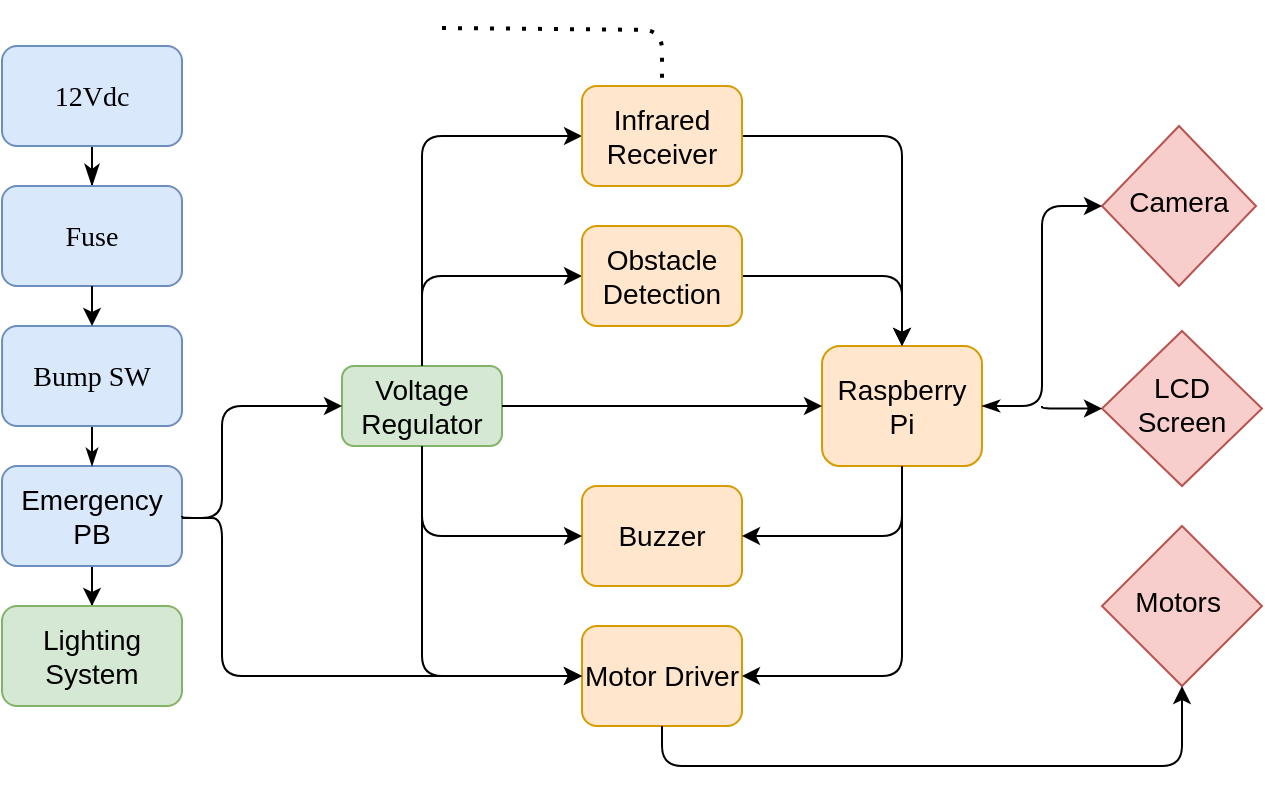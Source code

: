 <mxfile version="14.5.7" type="github">
  <diagram id="C5RBs43oDa-KdzZeNtuy" name="Page-1">
    <mxGraphModel dx="813" dy="435" grid="1" gridSize="10" guides="1" tooltips="1" connect="1" arrows="1" fold="1" page="1" pageScale="1" pageWidth="1169" pageHeight="827" math="0" shadow="0">
      <root>
        <mxCell id="WIyWlLk6GJQsqaUBKTNV-0" />
        <mxCell id="WIyWlLk6GJQsqaUBKTNV-1" parent="WIyWlLk6GJQsqaUBKTNV-0" />
        <mxCell id="WIyWlLk6GJQsqaUBKTNV-2" value="" style="rounded=0;html=1;jettySize=auto;orthogonalLoop=1;fontSize=14;endArrow=classicThin;endFill=1;endSize=8;strokeWidth=1;shadow=0;labelBackgroundColor=none;edgeStyle=orthogonalEdgeStyle;entryX=0.5;entryY=0;entryDx=0;entryDy=0;fontStyle=0" parent="WIyWlLk6GJQsqaUBKTNV-1" source="WIyWlLk6GJQsqaUBKTNV-3" target="0r2HV4K2QTjgtXnlsxYj-81" edge="1">
          <mxGeometry relative="1" as="geometry">
            <mxPoint x="70.039" y="62.018" as="targetPoint" />
          </mxGeometry>
        </mxCell>
        <mxCell id="WIyWlLk6GJQsqaUBKTNV-3" value="&lt;font style=&quot;font-size: 14px;&quot; face=&quot;Verdana&quot;&gt;12Vdc&lt;/font&gt;" style="rounded=1;whiteSpace=wrap;html=1;fontSize=14;glass=0;strokeWidth=1;shadow=0;fillColor=#dae8fc;strokeColor=#6c8ebf;fontStyle=0" parent="WIyWlLk6GJQsqaUBKTNV-1" vertex="1">
          <mxGeometry x="30" y="40" width="90" height="50" as="geometry" />
        </mxCell>
        <mxCell id="WIyWlLk6GJQsqaUBKTNV-7" value="Voltage Regulator" style="rounded=1;whiteSpace=wrap;html=1;fontSize=14;glass=0;strokeWidth=1;shadow=0;fillColor=#d5e8d4;strokeColor=#82b366;fontStyle=0" parent="WIyWlLk6GJQsqaUBKTNV-1" vertex="1">
          <mxGeometry x="200" y="200" width="80" height="40" as="geometry" />
        </mxCell>
        <mxCell id="i1Axv6EQ_NbwKPUd9YdL-0" value="" style="edgeStyle=orthogonalEdgeStyle;rounded=0;orthogonalLoop=1;jettySize=auto;html=1;" parent="WIyWlLk6GJQsqaUBKTNV-1" source="WIyWlLk6GJQsqaUBKTNV-11" target="0r2HV4K2QTjgtXnlsxYj-35" edge="1">
          <mxGeometry relative="1" as="geometry" />
        </mxCell>
        <mxCell id="WIyWlLk6GJQsqaUBKTNV-11" value="Emergency PB" style="rounded=1;whiteSpace=wrap;html=1;fontSize=14;glass=0;strokeWidth=1;shadow=0;fillColor=#dae8fc;strokeColor=#6c8ebf;fontStyle=0" parent="WIyWlLk6GJQsqaUBKTNV-1" vertex="1">
          <mxGeometry x="30" y="250" width="89.99" height="50" as="geometry" />
        </mxCell>
        <mxCell id="k6IdxFrygBDuomq4NKAA-1" value="" style="endArrow=classicThin;html=1;entryX=0.5;entryY=0;entryDx=0;entryDy=0;endFill=1;fontSize=14;exitX=0.5;exitY=1;exitDx=0;exitDy=0;fontStyle=0" parent="WIyWlLk6GJQsqaUBKTNV-1" source="0r2HV4K2QTjgtXnlsxYj-82" target="WIyWlLk6GJQsqaUBKTNV-11" edge="1">
          <mxGeometry width="50" height="50" relative="1" as="geometry">
            <mxPoint x="70.02" y="182" as="sourcePoint" />
            <mxPoint x="120.02" y="132" as="targetPoint" />
            <Array as="points" />
          </mxGeometry>
        </mxCell>
        <mxCell id="0r2HV4K2QTjgtXnlsxYj-4" value="Raspberry Pi" style="rounded=1;whiteSpace=wrap;html=1;fontSize=14;glass=0;strokeWidth=1;shadow=0;fillColor=#ffe6cc;strokeColor=#d79b00;fontStyle=0" parent="WIyWlLk6GJQsqaUBKTNV-1" vertex="1">
          <mxGeometry x="440" y="190" width="80" height="60" as="geometry" />
        </mxCell>
        <mxCell id="0r2HV4K2QTjgtXnlsxYj-11" value="" style="shape=image;html=1;verticalAlign=top;verticalLabelPosition=bottom;labelBackgroundColor=#ffffff;imageAspect=0;aspect=fixed;image=https://cdn0.iconfinder.com/data/icons/google-material-design-3-0/48/ic_settings_remote_48px-128.png;rounded=1;shadow=1;glass=0;strokeWidth=1;fontFamily=Helvetica;fontStyle=0;fontSize=14;" parent="WIyWlLk6GJQsqaUBKTNV-1" vertex="1">
          <mxGeometry x="230" y="21" width="20" height="20" as="geometry" />
        </mxCell>
        <mxCell id="0r2HV4K2QTjgtXnlsxYj-29" value="" style="edgeStyle=segmentEdgeStyle;endArrow=classic;html=1;entryX=0;entryY=0.5;entryDx=0;entryDy=0;fontSize=14;fontStyle=0" parent="WIyWlLk6GJQsqaUBKTNV-1" target="WIyWlLk6GJQsqaUBKTNV-7" edge="1">
          <mxGeometry width="50" height="50" relative="1" as="geometry">
            <mxPoint x="120" y="276" as="sourcePoint" />
            <mxPoint x="150" y="120" as="targetPoint" />
            <Array as="points">
              <mxPoint x="140" y="276" />
              <mxPoint x="140" y="220" />
            </Array>
          </mxGeometry>
        </mxCell>
        <mxCell id="0r2HV4K2QTjgtXnlsxYj-35" value="Lighting System" style="rounded=1;whiteSpace=wrap;html=1;fontSize=14;glass=0;strokeWidth=1;shadow=0;fillColor=#d5e8d4;strokeColor=#82b366;fontStyle=0" parent="WIyWlLk6GJQsqaUBKTNV-1" vertex="1">
          <mxGeometry x="30" y="320" width="89.99" height="50" as="geometry" />
        </mxCell>
        <mxCell id="0r2HV4K2QTjgtXnlsxYj-47" value="Motors&amp;nbsp;" style="rhombus;whiteSpace=wrap;html=1;shadow=0;fontFamily=Helvetica;fontSize=14;align=center;strokeWidth=1;spacing=6;spacingTop=-4;fillColor=#f8cecc;strokeColor=#b85450;fontStyle=0" parent="WIyWlLk6GJQsqaUBKTNV-1" vertex="1">
          <mxGeometry x="580" y="280" width="80" height="80" as="geometry" />
        </mxCell>
        <mxCell id="0r2HV4K2QTjgtXnlsxYj-58" value="Motor Driver" style="rounded=1;whiteSpace=wrap;html=1;fontSize=14;glass=0;strokeWidth=1;shadow=0;fillColor=#ffe6cc;strokeColor=#d79b00;fontStyle=0" parent="WIyWlLk6GJQsqaUBKTNV-1" vertex="1">
          <mxGeometry x="320" y="330" width="80" height="50" as="geometry" />
        </mxCell>
        <mxCell id="0r2HV4K2QTjgtXnlsxYj-60" value="" style="edgeStyle=segmentEdgeStyle;endArrow=classic;html=1;exitX=1;exitY=0.5;exitDx=0;exitDy=0;fontSize=14;fontStyle=0;entryX=0;entryY=0.5;entryDx=0;entryDy=0;" parent="WIyWlLk6GJQsqaUBKTNV-1" source="WIyWlLk6GJQsqaUBKTNV-11" target="0r2HV4K2QTjgtXnlsxYj-58" edge="1">
          <mxGeometry width="50" height="50" relative="1" as="geometry">
            <mxPoint x="100" y="180" as="sourcePoint" />
            <mxPoint x="300" y="330" as="targetPoint" />
            <Array as="points">
              <mxPoint x="120" y="276" />
              <mxPoint x="140" y="276" />
              <mxPoint x="140" y="355" />
            </Array>
          </mxGeometry>
        </mxCell>
        <mxCell id="0r2HV4K2QTjgtXnlsxYj-61" value="" style="edgeStyle=segmentEdgeStyle;endArrow=classic;html=1;fontSize=14;fontStyle=0;entryX=0;entryY=0.5;entryDx=0;entryDy=0;" parent="WIyWlLk6GJQsqaUBKTNV-1" target="0r2HV4K2QTjgtXnlsxYj-58" edge="1">
          <mxGeometry width="50" height="50" relative="1" as="geometry">
            <mxPoint x="240" y="240" as="sourcePoint" />
            <mxPoint x="300" y="340" as="targetPoint" />
            <Array as="points">
              <mxPoint x="240" y="355" />
            </Array>
          </mxGeometry>
        </mxCell>
        <mxCell id="0r2HV4K2QTjgtXnlsxYj-63" value="Buzzer" style="rounded=1;whiteSpace=wrap;html=1;fontSize=14;glass=0;strokeWidth=1;shadow=0;fillColor=#ffe6cc;strokeColor=#d79b00;fontStyle=0" parent="WIyWlLk6GJQsqaUBKTNV-1" vertex="1">
          <mxGeometry x="320" y="260" width="80" height="50" as="geometry" />
        </mxCell>
        <mxCell id="0r2HV4K2QTjgtXnlsxYj-64" value="" style="edgeStyle=segmentEdgeStyle;endArrow=classic;html=1;entryX=0;entryY=0.5;entryDx=0;entryDy=0;exitX=0.5;exitY=1;exitDx=0;exitDy=0;jumpStyle=gap;fontSize=14;fontStyle=0" parent="WIyWlLk6GJQsqaUBKTNV-1" source="WIyWlLk6GJQsqaUBKTNV-7" target="0r2HV4K2QTjgtXnlsxYj-63" edge="1">
          <mxGeometry width="50" height="50" relative="1" as="geometry">
            <mxPoint x="190" y="260" as="sourcePoint" />
            <mxPoint x="240" y="210" as="targetPoint" />
            <Array as="points">
              <mxPoint x="240" y="285" />
            </Array>
          </mxGeometry>
        </mxCell>
        <mxCell id="0r2HV4K2QTjgtXnlsxYj-65" value="" style="edgeStyle=segmentEdgeStyle;endArrow=classic;html=1;entryX=0;entryY=0.5;entryDx=0;entryDy=0;exitX=0.5;exitY=0;exitDx=0;exitDy=0;fontSize=14;fontStyle=0" parent="WIyWlLk6GJQsqaUBKTNV-1" source="WIyWlLk6GJQsqaUBKTNV-7" target="i1Axv6EQ_NbwKPUd9YdL-2" edge="1">
          <mxGeometry width="50" height="50" relative="1" as="geometry">
            <mxPoint x="230" y="175" as="sourcePoint" />
            <mxPoint x="280" y="155" as="targetPoint" />
            <Array as="points">
              <mxPoint x="240" y="155" />
            </Array>
          </mxGeometry>
        </mxCell>
        <mxCell id="0r2HV4K2QTjgtXnlsxYj-66" value="" style="edgeStyle=segmentEdgeStyle;endArrow=classic;html=1;entryX=0;entryY=0.5;entryDx=0;entryDy=0;exitX=0.5;exitY=0;exitDx=0;exitDy=0;fontSize=14;fontStyle=0" parent="WIyWlLk6GJQsqaUBKTNV-1" source="WIyWlLk6GJQsqaUBKTNV-7" target="i1Axv6EQ_NbwKPUd9YdL-1" edge="1">
          <mxGeometry width="50" height="50" relative="1" as="geometry">
            <mxPoint x="250.0" y="210" as="sourcePoint" />
            <mxPoint x="280" y="85" as="targetPoint" />
            <Array as="points">
              <mxPoint x="240" y="85" />
            </Array>
          </mxGeometry>
        </mxCell>
        <mxCell id="0r2HV4K2QTjgtXnlsxYj-67" value="" style="edgeStyle=segmentEdgeStyle;endArrow=classic;html=1;entryX=0.5;entryY=0;entryDx=0;entryDy=0;exitX=1;exitY=0.5;exitDx=0;exitDy=0;fontSize=14;fontStyle=0" parent="WIyWlLk6GJQsqaUBKTNV-1" source="i1Axv6EQ_NbwKPUd9YdL-1" target="0r2HV4K2QTjgtXnlsxYj-4" edge="1">
          <mxGeometry width="50" height="50" relative="1" as="geometry">
            <mxPoint x="360" y="85" as="sourcePoint" />
            <mxPoint x="220" y="150" as="targetPoint" />
            <Array as="points">
              <mxPoint x="480" y="85" />
            </Array>
          </mxGeometry>
        </mxCell>
        <mxCell id="0r2HV4K2QTjgtXnlsxYj-68" value="" style="edgeStyle=segmentEdgeStyle;endArrow=classic;html=1;entryX=0.5;entryY=0;entryDx=0;entryDy=0;fontSize=14;fontStyle=0;exitX=1;exitY=0.5;exitDx=0;exitDy=0;" parent="WIyWlLk6GJQsqaUBKTNV-1" source="i1Axv6EQ_NbwKPUd9YdL-2" target="0r2HV4K2QTjgtXnlsxYj-4" edge="1">
          <mxGeometry width="50" height="50" relative="1" as="geometry">
            <mxPoint x="360" y="155" as="sourcePoint" />
            <mxPoint x="420" y="190.0" as="targetPoint" />
            <Array as="points">
              <mxPoint x="480" y="155" />
            </Array>
          </mxGeometry>
        </mxCell>
        <mxCell id="0r2HV4K2QTjgtXnlsxYj-69" value="" style="edgeStyle=segmentEdgeStyle;endArrow=classic;html=1;entryX=1;entryY=0.5;entryDx=0;entryDy=0;exitX=0.5;exitY=1;exitDx=0;exitDy=0;fontSize=14;fontStyle=0" parent="WIyWlLk6GJQsqaUBKTNV-1" source="0r2HV4K2QTjgtXnlsxYj-4" target="0r2HV4K2QTjgtXnlsxYj-63" edge="1">
          <mxGeometry width="50" height="50" relative="1" as="geometry">
            <mxPoint x="260" y="190" as="sourcePoint" />
            <mxPoint x="310" y="140" as="targetPoint" />
            <Array as="points">
              <mxPoint x="480" y="285" />
            </Array>
          </mxGeometry>
        </mxCell>
        <mxCell id="0r2HV4K2QTjgtXnlsxYj-70" value="" style="edgeStyle=segmentEdgeStyle;endArrow=classic;html=1;exitX=0.5;exitY=1;exitDx=0;exitDy=0;entryX=1;entryY=0.5;entryDx=0;entryDy=0;fontSize=14;fontStyle=0" parent="WIyWlLk6GJQsqaUBKTNV-1" source="0r2HV4K2QTjgtXnlsxYj-4" target="0r2HV4K2QTjgtXnlsxYj-58" edge="1">
          <mxGeometry width="50" height="50" relative="1" as="geometry">
            <mxPoint x="410" y="300" as="sourcePoint" />
            <mxPoint x="350" y="300" as="targetPoint" />
            <Array as="points">
              <mxPoint x="480" y="355" />
            </Array>
          </mxGeometry>
        </mxCell>
        <mxCell id="0r2HV4K2QTjgtXnlsxYj-71" value="" style="edgeStyle=segmentEdgeStyle;endArrow=classic;html=1;entryX=0.5;entryY=1;entryDx=0;entryDy=0;exitX=0.5;exitY=1;exitDx=0;exitDy=0;fontSize=14;fontStyle=0" parent="WIyWlLk6GJQsqaUBKTNV-1" source="0r2HV4K2QTjgtXnlsxYj-58" target="0r2HV4K2QTjgtXnlsxYj-47" edge="1">
          <mxGeometry width="50" height="50" relative="1" as="geometry">
            <mxPoint x="430" y="305" as="sourcePoint" />
            <mxPoint x="440" y="320" as="targetPoint" />
            <Array as="points">
              <mxPoint x="360" y="400" />
              <mxPoint x="620" y="400" />
            </Array>
          </mxGeometry>
        </mxCell>
        <mxCell id="0r2HV4K2QTjgtXnlsxYj-72" value="LCD Screen" style="rhombus;whiteSpace=wrap;html=1;shadow=0;fontFamily=Helvetica;fontSize=14;align=center;strokeWidth=1;spacing=6;spacingTop=-4;fillColor=#f8cecc;strokeColor=#b85450;fontStyle=0" parent="WIyWlLk6GJQsqaUBKTNV-1" vertex="1">
          <mxGeometry x="580" y="182.5" width="80" height="77.5" as="geometry" />
        </mxCell>
        <mxCell id="0r2HV4K2QTjgtXnlsxYj-73" value="Camera" style="rhombus;whiteSpace=wrap;html=1;shadow=0;fontFamily=Helvetica;fontSize=14;align=center;strokeWidth=1;spacing=6;spacingTop=-4;fillColor=#f8cecc;strokeColor=#b85450;fontStyle=0" parent="WIyWlLk6GJQsqaUBKTNV-1" vertex="1">
          <mxGeometry x="580" y="80" width="77" height="80" as="geometry" />
        </mxCell>
        <mxCell id="0r2HV4K2QTjgtXnlsxYj-77" value="" style="edgeStyle=segmentEdgeStyle;endArrow=classic;html=1;entryX=0;entryY=0.5;entryDx=0;entryDy=0;exitX=1;exitY=0.5;exitDx=0;exitDy=0;startArrow=classicThin;startFill=1;fontSize=14;fontStyle=0" parent="WIyWlLk6GJQsqaUBKTNV-1" source="0r2HV4K2QTjgtXnlsxYj-4" target="0r2HV4K2QTjgtXnlsxYj-73" edge="1">
          <mxGeometry width="50" height="50" relative="1" as="geometry">
            <mxPoint x="290" y="270" as="sourcePoint" />
            <mxPoint x="340" y="220" as="targetPoint" />
            <Array as="points">
              <mxPoint x="550" y="220" />
              <mxPoint x="550" y="120" />
            </Array>
          </mxGeometry>
        </mxCell>
        <mxCell id="0r2HV4K2QTjgtXnlsxYj-79" value="" style="edgeStyle=segmentEdgeStyle;endArrow=classic;html=1;entryX=0;entryY=0.5;entryDx=0;entryDy=0;fontSize=14;fontStyle=0" parent="WIyWlLk6GJQsqaUBKTNV-1" target="0r2HV4K2QTjgtXnlsxYj-72" edge="1">
          <mxGeometry width="50" height="50" relative="1" as="geometry">
            <mxPoint x="550" y="220" as="sourcePoint" />
            <mxPoint x="260" y="230" as="targetPoint" />
            <Array as="points">
              <mxPoint x="550" y="220" />
              <mxPoint x="550" y="235" />
            </Array>
          </mxGeometry>
        </mxCell>
        <mxCell id="0r2HV4K2QTjgtXnlsxYj-81" value="&lt;font style=&quot;font-size: 14px;&quot; face=&quot;Verdana&quot;&gt;Fuse&lt;/font&gt;" style="rounded=1;whiteSpace=wrap;html=1;fontSize=14;glass=0;strokeWidth=1;shadow=0;fillColor=#dae8fc;strokeColor=#6c8ebf;fontStyle=0" parent="WIyWlLk6GJQsqaUBKTNV-1" vertex="1">
          <mxGeometry x="30" y="110" width="90" height="50" as="geometry" />
        </mxCell>
        <mxCell id="0r2HV4K2QTjgtXnlsxYj-82" value="&lt;font style=&quot;font-size: 14px;&quot; face=&quot;Verdana&quot;&gt;Bump SW&lt;/font&gt;" style="rounded=1;whiteSpace=wrap;html=1;fontSize=14;glass=0;strokeWidth=1;shadow=0;fillColor=#dae8fc;strokeColor=#6c8ebf;fontStyle=0" parent="WIyWlLk6GJQsqaUBKTNV-1" vertex="1">
          <mxGeometry x="30.03" y="180" width="89.97" height="50" as="geometry" />
        </mxCell>
        <mxCell id="0r2HV4K2QTjgtXnlsxYj-85" value="" style="endArrow=classic;html=1;fontSize=14;entryX=0.5;entryY=0;entryDx=0;entryDy=0;exitX=0.5;exitY=1;exitDx=0;exitDy=0;fontStyle=0" parent="WIyWlLk6GJQsqaUBKTNV-1" source="0r2HV4K2QTjgtXnlsxYj-81" target="0r2HV4K2QTjgtXnlsxYj-82" edge="1">
          <mxGeometry width="50" height="50" relative="1" as="geometry">
            <mxPoint x="150.01" y="172" as="sourcePoint" />
            <mxPoint x="200.01" y="122" as="targetPoint" />
          </mxGeometry>
        </mxCell>
        <mxCell id="i1Axv6EQ_NbwKPUd9YdL-1" value="Infrared Receiver" style="rounded=1;whiteSpace=wrap;html=1;fontSize=14;glass=0;strokeWidth=1;shadow=0;fillColor=#ffe6cc;strokeColor=#d79b00;fontStyle=0" parent="WIyWlLk6GJQsqaUBKTNV-1" vertex="1">
          <mxGeometry x="320" y="60" width="80" height="50" as="geometry" />
        </mxCell>
        <mxCell id="i1Axv6EQ_NbwKPUd9YdL-2" value="Obstacle Detection" style="rounded=1;whiteSpace=wrap;html=1;fontSize=14;glass=0;strokeWidth=1;shadow=0;fillColor=#ffe6cc;strokeColor=#d79b00;fontStyle=0" parent="WIyWlLk6GJQsqaUBKTNV-1" vertex="1">
          <mxGeometry x="320" y="130" width="80" height="50" as="geometry" />
        </mxCell>
        <mxCell id="i1Axv6EQ_NbwKPUd9YdL-3" value="" style="endArrow=none;dashed=1;html=1;dashPattern=1 3;strokeWidth=2;entryX=0.5;entryY=0;entryDx=0;entryDy=0;exitX=1;exitY=0.5;exitDx=0;exitDy=0;" parent="WIyWlLk6GJQsqaUBKTNV-1" source="0r2HV4K2QTjgtXnlsxYj-11" target="i1Axv6EQ_NbwKPUd9YdL-1" edge="1">
          <mxGeometry width="50" height="50" relative="1" as="geometry">
            <mxPoint x="130" y="40" as="sourcePoint" />
            <mxPoint x="180" y="-10" as="targetPoint" />
            <Array as="points">
              <mxPoint x="360" y="32" />
            </Array>
          </mxGeometry>
        </mxCell>
        <mxCell id="5p8CrCAOybI_nTIkJti5-0" value="" style="endArrow=classic;html=1;entryX=0;entryY=0.5;entryDx=0;entryDy=0;exitX=1;exitY=0.5;exitDx=0;exitDy=0;" edge="1" parent="WIyWlLk6GJQsqaUBKTNV-1" source="WIyWlLk6GJQsqaUBKTNV-7" target="0r2HV4K2QTjgtXnlsxYj-4">
          <mxGeometry width="50" height="50" relative="1" as="geometry">
            <mxPoint x="440" y="330" as="sourcePoint" />
            <mxPoint x="490" y="280" as="targetPoint" />
          </mxGeometry>
        </mxCell>
      </root>
    </mxGraphModel>
  </diagram>
</mxfile>
